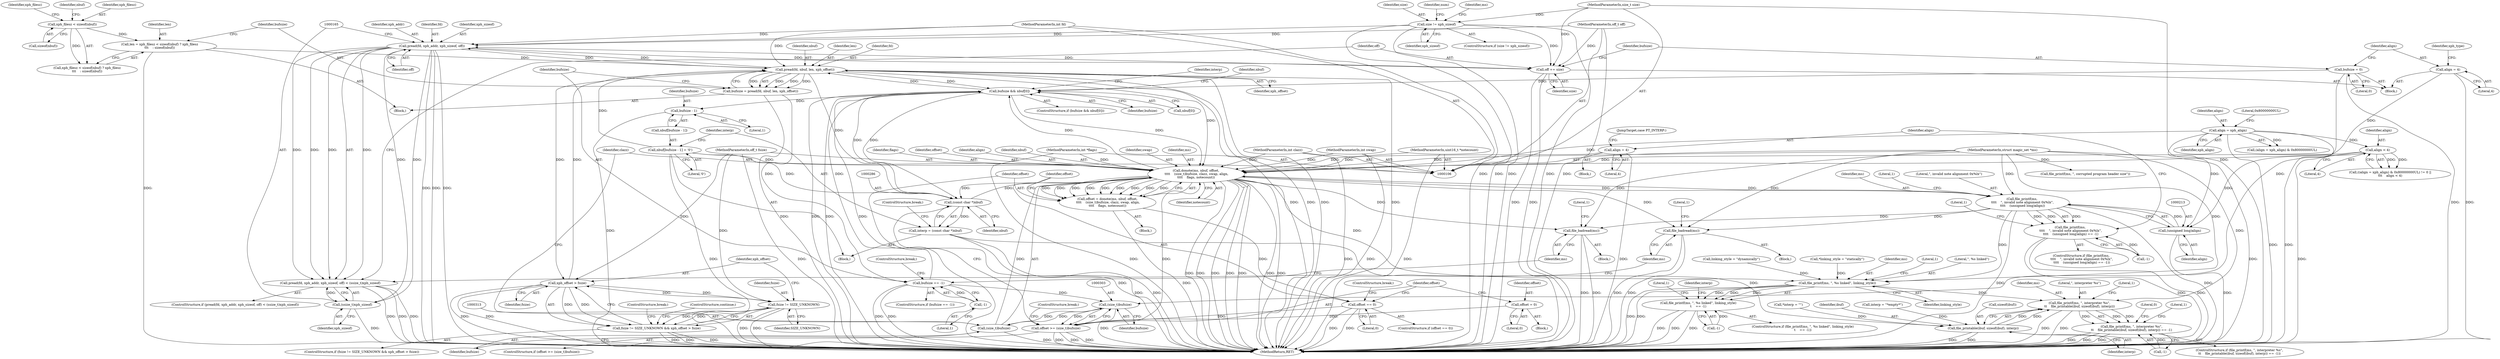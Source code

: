 digraph "0_file_ce90e05774dd77d86cfc8dfa6da57b32816841c4_4@API" {
"1000159" [label="(Call,pread(fd, xph_addr, xph_sizeof, off))"];
"1000236" [label="(Call,pread(fd, nbuf, len, xph_offset))"];
"1000159" [label="(Call,pread(fd, xph_addr, xph_sizeof, off))"];
"1000110" [label="(MethodParameterIn,int fd)"];
"1000164" [label="(Call,(ssize_t)xph_sizeof)"];
"1000136" [label="(Call,size != xph_sizeof)"];
"1000113" [label="(MethodParameterIn,size_t size)"];
"1000173" [label="(Call,off += size)"];
"1000111" [label="(MethodParameterIn,off_t off)"];
"1000270" [label="(Call,bufsize && nbuf[0])"];
"1000176" [label="(Call,bufsize = 0)"];
"1000242" [label="(Call,bufsize == -1)"];
"1000234" [label="(Call,bufsize = pread(fd, nbuf, len, xph_offset))"];
"1000244" [label="(Call,-1)"];
"1000308" [label="(Call,donote(ms, nbuf, offset,\n \t\t\t\t    (size_t)bufsize, clazz, swap, align,\n\t\t\t\t    flags, notecount))"];
"1000209" [label="(Call,file_printf(ms, \n\t\t\t\t    \", invalid note alignment 0x%lx\",\n\t\t\t\t    (unsigned long)align))"];
"1000107" [label="(MethodParameterIn,struct magic_set *ms)"];
"1000212" [label="(Call,(unsigned long)align)"];
"1000198" [label="(Call,align = xph_align)"];
"1000203" [label="(Call,align < 4)"];
"1000285" [label="(Call,(const char *)nbuf)"];
"1000276" [label="(Call,nbuf[bufsize - 1] = '\0')"];
"1000300" [label="(Call,offset >= (size_t)bufsize)"];
"1000294" [label="(Call,offset = 0)"];
"1000321" [label="(Call,offset == 0)"];
"1000306" [label="(Call,offset = donote(ms, nbuf, offset,\n \t\t\t\t    (size_t)bufsize, clazz, swap, align,\n\t\t\t\t    flags, notecount))"];
"1000302" [label="(Call,(size_t)bufsize)"];
"1000312" [label="(Call,(size_t)bufsize)"];
"1000108" [label="(MethodParameterIn,int clazz)"];
"1000109" [label="(MethodParameterIn,int swap)"];
"1000220" [label="(Call,align = 4)"];
"1000179" [label="(Call,align = 4)"];
"1000116" [label="(MethodParameterIn,int *flags)"];
"1000117" [label="(MethodParameterIn,uint16_t *notecount)"];
"1000224" [label="(Call,len = xph_filesz < sizeof(nbuf) ? xph_filesz\n\t\t\t    : sizeof(nbuf))"];
"1000227" [label="(Call,xph_filesz < sizeof(nbuf))"];
"1000259" [label="(Call,xph_offset > fsize)"];
"1000256" [label="(Call,fsize != SIZE_UNKNOWN)"];
"1000114" [label="(MethodParameterIn,off_t fsize)"];
"1000158" [label="(Call,pread(fd, xph_addr, xph_sizeof, off) < (ssize_t)xph_sizeof)"];
"1000279" [label="(Call,bufsize - 1)"];
"1000283" [label="(Call,interp = (const char *)nbuf)"];
"1000348" [label="(Call,file_printable(ibuf, sizeof(ibuf), interp))"];
"1000345" [label="(Call,file_printf(ms, \", interpreter %s\",\n\t\t    file_printable(ibuf, sizeof(ibuf), interp)))"];
"1000344" [label="(Call,file_printf(ms, \", interpreter %s\",\n\t\t    file_printable(ibuf, sizeof(ibuf), interp)) == -1)"];
"1000168" [label="(Call,file_badread(ms))"];
"1000208" [label="(Call,file_printf(ms, \n\t\t\t\t    \", invalid note alignment 0x%lx\",\n\t\t\t\t    (unsigned long)align) == -1)"];
"1000247" [label="(Call,file_badread(ms))"];
"1000330" [label="(Call,file_printf(ms, \", %s linked\", linking_style))"];
"1000329" [label="(Call,file_printf(ms, \", %s linked\", linking_style)\n\t    == -1)"];
"1000255" [label="(Call,fsize != SIZE_UNKNOWN && xph_offset > fsize)"];
"1000224" [label="(Call,len = xph_filesz < sizeof(nbuf) ? xph_filesz\n\t\t\t    : sizeof(nbuf))"];
"1000204" [label="(Identifier,align)"];
"1000283" [label="(Call,interp = (const char *)nbuf)"];
"1000227" [label="(Call,xph_filesz < sizeof(nbuf))"];
"1000177" [label="(Identifier,bufsize)"];
"1000241" [label="(ControlStructure,if (bufsize == -1))"];
"1000226" [label="(Call,xph_filesz < sizeof(nbuf) ? xph_filesz\n\t\t\t    : sizeof(nbuf))"];
"1000275" [label="(Block,)"];
"1000359" [label="(Literal,0)"];
"1000137" [label="(Identifier,size)"];
"1000279" [label="(Call,bufsize - 1)"];
"1000277" [label="(Call,nbuf[bufsize - 1])"];
"1000252" [label="(ControlStructure,break;)"];
"1000203" [label="(Call,align < 4)"];
"1000264" [label="(ControlStructure,break;)"];
"1000166" [label="(Identifier,xph_sizeof)"];
"1000257" [label="(Identifier,fsize)"];
"1000357" [label="(Literal,1)"];
"1000335" [label="(Literal,1)"];
"1000272" [label="(Call,nbuf[0])"];
"1000183" [label="(Identifier,xph_type)"];
"1000201" [label="(Literal,0x80000000UL)"];
"1000302" [label="(Call,(size_t)bufsize)"];
"1000233" [label="(Identifier,nbuf)"];
"1000301" [label="(Identifier,offset)"];
"1000135" [label="(ControlStructure,if (size != xph_sizeof))"];
"1000332" [label="(Literal,\", %s linked\")"];
"1000260" [label="(Identifier,xph_offset)"];
"1000175" [label="(Identifier,size)"];
"1000298" [label="(Block,)"];
"1000180" [label="(Identifier,align)"];
"1000312" [label="(Call,(size_t)bufsize)"];
"1000109" [label="(MethodParameterIn,int swap)"];
"1000225" [label="(Identifier,len)"];
"1000308" [label="(Call,donote(ms, nbuf, offset,\n \t\t\t\t    (size_t)bufsize, clazz, swap, align,\n\t\t\t\t    flags, notecount))"];
"1000172" [label="(Literal,1)"];
"1000246" [label="(Block,)"];
"1000179" [label="(Call,align = 4)"];
"1000322" [label="(Identifier,offset)"];
"1000181" [label="(Literal,4)"];
"1000316" [label="(Identifier,swap)"];
"1000270" [label="(Call,bufsize && nbuf[0])"];
"1000222" [label="(Literal,4)"];
"1000199" [label="(Identifier,align)"];
"1000209" [label="(Call,file_printf(ms, \n\t\t\t\t    \", invalid note alignment 0x%lx\",\n\t\t\t\t    (unsigned long)align))"];
"1000173" [label="(Call,off += size)"];
"1000116" [label="(MethodParameterIn,int *flags)"];
"1000258" [label="(Identifier,SIZE_UNKNOWN)"];
"1000330" [label="(Call,file_printf(ms, \", %s linked\", linking_style))"];
"1000299" [label="(ControlStructure,if (offset >= (size_t)bufsize))"];
"1000329" [label="(Call,file_printf(ms, \", %s linked\", linking_style)\n\t    == -1)"];
"1000168" [label="(Call,file_badread(ms))"];
"1000324" [label="(ControlStructure,break;)"];
"1000212" [label="(Call,(unsigned long)align)"];
"1000333" [label="(Identifier,linking_style)"];
"1000159" [label="(Call,pread(fd, xph_addr, xph_sizeof, off))"];
"1000198" [label="(Call,align = xph_align)"];
"1000261" [label="(Identifier,fsize)"];
"1000162" [label="(Identifier,xph_sizeof)"];
"1000138" [label="(Identifier,xph_sizeof)"];
"1000157" [label="(ControlStructure,if (pread(fd, xph_addr, xph_sizeof, off) < (ssize_t)xph_sizeof))"];
"1000341" [label="(Identifier,interp)"];
"1000229" [label="(Call,sizeof(nbuf))"];
"1000345" [label="(Call,file_printf(ms, \", interpreter %s\",\n\t\t    file_printable(ibuf, sizeof(ibuf), interp)))"];
"1000259" [label="(Call,xph_offset > fsize)"];
"1000117" [label="(MethodParameterIn,uint16_t *notecount)"];
"1000107" [label="(MethodParameterIn,struct magic_set *ms)"];
"1000235" [label="(Identifier,bufsize)"];
"1000306" [label="(Call,offset = donote(ms, nbuf, offset,\n \t\t\t\t    (size_t)bufsize, clazz, swap, align,\n\t\t\t\t    flags, notecount))"];
"1000245" [label="(Literal,1)"];
"1000242" [label="(Call,bufsize == -1)"];
"1000284" [label="(Identifier,interp)"];
"1000282" [label="(Literal,'\0')"];
"1000323" [label="(Literal,0)"];
"1000352" [label="(Identifier,interp)"];
"1000228" [label="(Identifier,xph_filesz)"];
"1000153" [label="(Identifier,num)"];
"1000300" [label="(Call,offset >= (size_t)bufsize)"];
"1000287" [label="(Identifier,nbuf)"];
"1000350" [label="(Call,sizeof(ibuf))"];
"1000334" [label="(Call,-1)"];
"1000305" [label="(ControlStructure,break;)"];
"1000216" [label="(Literal,1)"];
"1000169" [label="(Identifier,ms)"];
"1000263" [label="(ControlStructure,continue;)"];
"1000143" [label="(Identifier,ms)"];
"1000161" [label="(Identifier,xph_addr)"];
"1000267" [label="(Block,)"];
"1000254" [label="(ControlStructure,if (fsize != SIZE_UNKNOWN && xph_offset > fsize))"];
"1000114" [label="(MethodParameterIn,off_t fsize)"];
"1000285" [label="(Call,(const char *)nbuf)"];
"1000200" [label="(Identifier,xph_align)"];
"1000186" [label="(Call,linking_style = \"dynamically\")"];
"1000184" [label="(Block,)"];
"1000309" [label="(Identifier,ms)"];
"1000195" [label="(Call,((align = xph_align) & 0x80000000UL) != 0 ||\n\t\t\t    align < 4)"];
"1000343" [label="(ControlStructure,if (file_printf(ms, \", interpreter %s\",\n\t\t    file_printable(ibuf, sizeof(ibuf), interp)) == -1))"];
"1000314" [label="(Identifier,bufsize)"];
"1000142" [label="(Call,file_printf(ms, \", corrupted program header size\"))"];
"1000292" [label="(ControlStructure,break;)"];
"1000110" [label="(MethodParameterIn,int fd)"];
"1000269" [label="(ControlStructure,if (bufsize && nbuf[0]))"];
"1000315" [label="(Identifier,clazz)"];
"1000240" [label="(Identifier,xph_offset)"];
"1000211" [label="(Literal,\", invalid note alignment 0x%lx\")"];
"1000234" [label="(Call,bufsize = pread(fd, nbuf, len, xph_offset))"];
"1000344" [label="(Call,file_printf(ms, \", interpreter %s\",\n\t\t    file_printable(ibuf, sizeof(ibuf), interp)) == -1)"];
"1000108" [label="(MethodParameterIn,int clazz)"];
"1000197" [label="(Call,(align = xph_align) & 0x80000000UL)"];
"1000126" [label="(Call,*interp = \"\")"];
"1000248" [label="(Identifier,ms)"];
"1000244" [label="(Call,-1)"];
"1000318" [label="(Identifier,flags)"];
"1000176" [label="(Call,bufsize = 0)"];
"1000290" [label="(Identifier,interp)"];
"1000158" [label="(Call,pread(fd, xph_addr, xph_sizeof, off) < (ssize_t)xph_sizeof)"];
"1000346" [label="(Identifier,ms)"];
"1000271" [label="(Identifier,bufsize)"];
"1000163" [label="(Identifier,off)"];
"1000238" [label="(Identifier,nbuf)"];
"1000349" [label="(Identifier,ibuf)"];
"1000223" [label="(JumpTarget,case PT_INTERP:)"];
"1000304" [label="(Identifier,bufsize)"];
"1000122" [label="(Call,*linking_style = \"statically\")"];
"1000276" [label="(Call,nbuf[bufsize - 1] = '\0')"];
"1000207" [label="(ControlStructure,if (file_printf(ms, \n\t\t\t\t    \", invalid note alignment 0x%lx\",\n\t\t\t\t    (unsigned long)align) == -1))"];
"1000320" [label="(ControlStructure,if (offset == 0))"];
"1000347" [label="(Literal,\", interpreter %s\")"];
"1000255" [label="(Call,fsize != SIZE_UNKNOWN && xph_offset > fsize)"];
"1000294" [label="(Call,offset = 0)"];
"1000338" [label="(Literal,1)"];
"1000289" [label="(Call,interp = \"*empty*\")"];
"1000239" [label="(Identifier,len)"];
"1000156" [label="(Block,)"];
"1000280" [label="(Identifier,bufsize)"];
"1000348" [label="(Call,file_printable(ibuf, sizeof(ibuf), interp))"];
"1000321" [label="(Call,offset == 0)"];
"1000220" [label="(Call,align = 4)"];
"1000210" [label="(Identifier,ms)"];
"1000295" [label="(Identifier,offset)"];
"1000296" [label="(Literal,0)"];
"1000247" [label="(Call,file_badread(ms))"];
"1000354" [label="(Literal,1)"];
"1000164" [label="(Call,(ssize_t)xph_sizeof)"];
"1000174" [label="(Identifier,off)"];
"1000251" [label="(Literal,1)"];
"1000256" [label="(Call,fsize != SIZE_UNKNOWN)"];
"1000219" [label="(Literal,1)"];
"1000311" [label="(Identifier,offset)"];
"1000214" [label="(Identifier,align)"];
"1000178" [label="(Literal,0)"];
"1000281" [label="(Literal,1)"];
"1000205" [label="(Literal,4)"];
"1000236" [label="(Call,pread(fd, nbuf, len, xph_offset))"];
"1000328" [label="(ControlStructure,if (file_printf(ms, \", %s linked\", linking_style)\n\t    == -1))"];
"1000111" [label="(MethodParameterIn,off_t off)"];
"1000221" [label="(Identifier,align)"];
"1000231" [label="(Identifier,xph_filesz)"];
"1000215" [label="(Call,-1)"];
"1000237" [label="(Identifier,fd)"];
"1000206" [label="(Block,)"];
"1000319" [label="(Identifier,notecount)"];
"1000331" [label="(Identifier,ms)"];
"1000113" [label="(MethodParameterIn,size_t size)"];
"1000243" [label="(Identifier,bufsize)"];
"1000360" [label="(MethodReturn,RET)"];
"1000317" [label="(Identifier,align)"];
"1000208" [label="(Call,file_printf(ms, \n\t\t\t\t    \", invalid note alignment 0x%lx\",\n\t\t\t\t    (unsigned long)align) == -1)"];
"1000278" [label="(Identifier,nbuf)"];
"1000160" [label="(Identifier,fd)"];
"1000307" [label="(Identifier,offset)"];
"1000353" [label="(Call,-1)"];
"1000167" [label="(Block,)"];
"1000310" [label="(Identifier,nbuf)"];
"1000136" [label="(Call,size != xph_sizeof)"];
"1000159" -> "1000158"  [label="AST: "];
"1000159" -> "1000163"  [label="CFG: "];
"1000160" -> "1000159"  [label="AST: "];
"1000161" -> "1000159"  [label="AST: "];
"1000162" -> "1000159"  [label="AST: "];
"1000163" -> "1000159"  [label="AST: "];
"1000165" -> "1000159"  [label="CFG: "];
"1000159" -> "1000360"  [label="DDG: "];
"1000159" -> "1000360"  [label="DDG: "];
"1000159" -> "1000360"  [label="DDG: "];
"1000159" -> "1000158"  [label="DDG: "];
"1000159" -> "1000158"  [label="DDG: "];
"1000159" -> "1000158"  [label="DDG: "];
"1000159" -> "1000158"  [label="DDG: "];
"1000236" -> "1000159"  [label="DDG: "];
"1000110" -> "1000159"  [label="DDG: "];
"1000164" -> "1000159"  [label="DDG: "];
"1000136" -> "1000159"  [label="DDG: "];
"1000173" -> "1000159"  [label="DDG: "];
"1000111" -> "1000159"  [label="DDG: "];
"1000159" -> "1000164"  [label="DDG: "];
"1000159" -> "1000173"  [label="DDG: "];
"1000159" -> "1000236"  [label="DDG: "];
"1000236" -> "1000234"  [label="AST: "];
"1000236" -> "1000240"  [label="CFG: "];
"1000237" -> "1000236"  [label="AST: "];
"1000238" -> "1000236"  [label="AST: "];
"1000239" -> "1000236"  [label="AST: "];
"1000240" -> "1000236"  [label="AST: "];
"1000234" -> "1000236"  [label="CFG: "];
"1000236" -> "1000360"  [label="DDG: "];
"1000236" -> "1000360"  [label="DDG: "];
"1000236" -> "1000360"  [label="DDG: "];
"1000236" -> "1000360"  [label="DDG: "];
"1000236" -> "1000234"  [label="DDG: "];
"1000236" -> "1000234"  [label="DDG: "];
"1000236" -> "1000234"  [label="DDG: "];
"1000236" -> "1000234"  [label="DDG: "];
"1000110" -> "1000236"  [label="DDG: "];
"1000270" -> "1000236"  [label="DDG: "];
"1000276" -> "1000236"  [label="DDG: "];
"1000224" -> "1000236"  [label="DDG: "];
"1000259" -> "1000236"  [label="DDG: "];
"1000236" -> "1000259"  [label="DDG: "];
"1000236" -> "1000270"  [label="DDG: "];
"1000236" -> "1000285"  [label="DDG: "];
"1000236" -> "1000308"  [label="DDG: "];
"1000110" -> "1000106"  [label="AST: "];
"1000110" -> "1000360"  [label="DDG: "];
"1000164" -> "1000158"  [label="AST: "];
"1000164" -> "1000166"  [label="CFG: "];
"1000165" -> "1000164"  [label="AST: "];
"1000166" -> "1000164"  [label="AST: "];
"1000158" -> "1000164"  [label="CFG: "];
"1000164" -> "1000360"  [label="DDG: "];
"1000164" -> "1000158"  [label="DDG: "];
"1000136" -> "1000135"  [label="AST: "];
"1000136" -> "1000138"  [label="CFG: "];
"1000137" -> "1000136"  [label="AST: "];
"1000138" -> "1000136"  [label="AST: "];
"1000143" -> "1000136"  [label="CFG: "];
"1000153" -> "1000136"  [label="CFG: "];
"1000136" -> "1000360"  [label="DDG: "];
"1000136" -> "1000360"  [label="DDG: "];
"1000136" -> "1000360"  [label="DDG: "];
"1000113" -> "1000136"  [label="DDG: "];
"1000136" -> "1000173"  [label="DDG: "];
"1000113" -> "1000106"  [label="AST: "];
"1000113" -> "1000360"  [label="DDG: "];
"1000113" -> "1000173"  [label="DDG: "];
"1000173" -> "1000156"  [label="AST: "];
"1000173" -> "1000175"  [label="CFG: "];
"1000174" -> "1000173"  [label="AST: "];
"1000175" -> "1000173"  [label="AST: "];
"1000177" -> "1000173"  [label="CFG: "];
"1000173" -> "1000360"  [label="DDG: "];
"1000173" -> "1000360"  [label="DDG: "];
"1000111" -> "1000173"  [label="DDG: "];
"1000111" -> "1000106"  [label="AST: "];
"1000111" -> "1000360"  [label="DDG: "];
"1000270" -> "1000269"  [label="AST: "];
"1000270" -> "1000271"  [label="CFG: "];
"1000270" -> "1000272"  [label="CFG: "];
"1000271" -> "1000270"  [label="AST: "];
"1000272" -> "1000270"  [label="AST: "];
"1000278" -> "1000270"  [label="CFG: "];
"1000290" -> "1000270"  [label="CFG: "];
"1000270" -> "1000360"  [label="DDG: "];
"1000270" -> "1000360"  [label="DDG: "];
"1000270" -> "1000360"  [label="DDG: "];
"1000176" -> "1000270"  [label="DDG: "];
"1000242" -> "1000270"  [label="DDG: "];
"1000308" -> "1000270"  [label="DDG: "];
"1000285" -> "1000270"  [label="DDG: "];
"1000270" -> "1000279"  [label="DDG: "];
"1000270" -> "1000285"  [label="DDG: "];
"1000270" -> "1000308"  [label="DDG: "];
"1000176" -> "1000156"  [label="AST: "];
"1000176" -> "1000178"  [label="CFG: "];
"1000177" -> "1000176"  [label="AST: "];
"1000178" -> "1000176"  [label="AST: "];
"1000180" -> "1000176"  [label="CFG: "];
"1000176" -> "1000360"  [label="DDG: "];
"1000176" -> "1000302"  [label="DDG: "];
"1000242" -> "1000241"  [label="AST: "];
"1000242" -> "1000244"  [label="CFG: "];
"1000243" -> "1000242"  [label="AST: "];
"1000244" -> "1000242"  [label="AST: "];
"1000248" -> "1000242"  [label="CFG: "];
"1000252" -> "1000242"  [label="CFG: "];
"1000242" -> "1000360"  [label="DDG: "];
"1000242" -> "1000360"  [label="DDG: "];
"1000234" -> "1000242"  [label="DDG: "];
"1000244" -> "1000242"  [label="DDG: "];
"1000242" -> "1000302"  [label="DDG: "];
"1000234" -> "1000184"  [label="AST: "];
"1000235" -> "1000234"  [label="AST: "];
"1000243" -> "1000234"  [label="CFG: "];
"1000234" -> "1000360"  [label="DDG: "];
"1000244" -> "1000245"  [label="CFG: "];
"1000245" -> "1000244"  [label="AST: "];
"1000308" -> "1000306"  [label="AST: "];
"1000308" -> "1000319"  [label="CFG: "];
"1000309" -> "1000308"  [label="AST: "];
"1000310" -> "1000308"  [label="AST: "];
"1000311" -> "1000308"  [label="AST: "];
"1000312" -> "1000308"  [label="AST: "];
"1000315" -> "1000308"  [label="AST: "];
"1000316" -> "1000308"  [label="AST: "];
"1000317" -> "1000308"  [label="AST: "];
"1000318" -> "1000308"  [label="AST: "];
"1000319" -> "1000308"  [label="AST: "];
"1000306" -> "1000308"  [label="CFG: "];
"1000308" -> "1000360"  [label="DDG: "];
"1000308" -> "1000360"  [label="DDG: "];
"1000308" -> "1000360"  [label="DDG: "];
"1000308" -> "1000360"  [label="DDG: "];
"1000308" -> "1000360"  [label="DDG: "];
"1000308" -> "1000360"  [label="DDG: "];
"1000308" -> "1000360"  [label="DDG: "];
"1000308" -> "1000168"  [label="DDG: "];
"1000308" -> "1000209"  [label="DDG: "];
"1000308" -> "1000247"  [label="DDG: "];
"1000308" -> "1000285"  [label="DDG: "];
"1000308" -> "1000306"  [label="DDG: "];
"1000308" -> "1000306"  [label="DDG: "];
"1000308" -> "1000306"  [label="DDG: "];
"1000308" -> "1000306"  [label="DDG: "];
"1000308" -> "1000306"  [label="DDG: "];
"1000308" -> "1000306"  [label="DDG: "];
"1000308" -> "1000306"  [label="DDG: "];
"1000308" -> "1000306"  [label="DDG: "];
"1000308" -> "1000306"  [label="DDG: "];
"1000209" -> "1000308"  [label="DDG: "];
"1000107" -> "1000308"  [label="DDG: "];
"1000285" -> "1000308"  [label="DDG: "];
"1000276" -> "1000308"  [label="DDG: "];
"1000300" -> "1000308"  [label="DDG: "];
"1000312" -> "1000308"  [label="DDG: "];
"1000108" -> "1000308"  [label="DDG: "];
"1000109" -> "1000308"  [label="DDG: "];
"1000220" -> "1000308"  [label="DDG: "];
"1000179" -> "1000308"  [label="DDG: "];
"1000198" -> "1000308"  [label="DDG: "];
"1000203" -> "1000308"  [label="DDG: "];
"1000116" -> "1000308"  [label="DDG: "];
"1000117" -> "1000308"  [label="DDG: "];
"1000308" -> "1000330"  [label="DDG: "];
"1000209" -> "1000208"  [label="AST: "];
"1000209" -> "1000212"  [label="CFG: "];
"1000210" -> "1000209"  [label="AST: "];
"1000211" -> "1000209"  [label="AST: "];
"1000212" -> "1000209"  [label="AST: "];
"1000216" -> "1000209"  [label="CFG: "];
"1000209" -> "1000360"  [label="DDG: "];
"1000209" -> "1000360"  [label="DDG: "];
"1000209" -> "1000168"  [label="DDG: "];
"1000209" -> "1000208"  [label="DDG: "];
"1000209" -> "1000208"  [label="DDG: "];
"1000209" -> "1000208"  [label="DDG: "];
"1000107" -> "1000209"  [label="DDG: "];
"1000212" -> "1000209"  [label="DDG: "];
"1000209" -> "1000247"  [label="DDG: "];
"1000209" -> "1000330"  [label="DDG: "];
"1000107" -> "1000106"  [label="AST: "];
"1000107" -> "1000360"  [label="DDG: "];
"1000107" -> "1000142"  [label="DDG: "];
"1000107" -> "1000168"  [label="DDG: "];
"1000107" -> "1000247"  [label="DDG: "];
"1000107" -> "1000330"  [label="DDG: "];
"1000107" -> "1000345"  [label="DDG: "];
"1000212" -> "1000214"  [label="CFG: "];
"1000213" -> "1000212"  [label="AST: "];
"1000214" -> "1000212"  [label="AST: "];
"1000212" -> "1000360"  [label="DDG: "];
"1000198" -> "1000212"  [label="DDG: "];
"1000203" -> "1000212"  [label="DDG: "];
"1000198" -> "1000197"  [label="AST: "];
"1000198" -> "1000200"  [label="CFG: "];
"1000199" -> "1000198"  [label="AST: "];
"1000200" -> "1000198"  [label="AST: "];
"1000201" -> "1000198"  [label="CFG: "];
"1000198" -> "1000360"  [label="DDG: "];
"1000198" -> "1000360"  [label="DDG: "];
"1000198" -> "1000197"  [label="DDG: "];
"1000198" -> "1000203"  [label="DDG: "];
"1000203" -> "1000195"  [label="AST: "];
"1000203" -> "1000205"  [label="CFG: "];
"1000204" -> "1000203"  [label="AST: "];
"1000205" -> "1000203"  [label="AST: "];
"1000195" -> "1000203"  [label="CFG: "];
"1000203" -> "1000360"  [label="DDG: "];
"1000203" -> "1000195"  [label="DDG: "];
"1000203" -> "1000195"  [label="DDG: "];
"1000285" -> "1000283"  [label="AST: "];
"1000285" -> "1000287"  [label="CFG: "];
"1000286" -> "1000285"  [label="AST: "];
"1000287" -> "1000285"  [label="AST: "];
"1000283" -> "1000285"  [label="CFG: "];
"1000285" -> "1000360"  [label="DDG: "];
"1000285" -> "1000283"  [label="DDG: "];
"1000276" -> "1000285"  [label="DDG: "];
"1000276" -> "1000275"  [label="AST: "];
"1000276" -> "1000282"  [label="CFG: "];
"1000277" -> "1000276"  [label="AST: "];
"1000282" -> "1000276"  [label="AST: "];
"1000284" -> "1000276"  [label="CFG: "];
"1000276" -> "1000360"  [label="DDG: "];
"1000300" -> "1000299"  [label="AST: "];
"1000300" -> "1000302"  [label="CFG: "];
"1000301" -> "1000300"  [label="AST: "];
"1000302" -> "1000300"  [label="AST: "];
"1000305" -> "1000300"  [label="CFG: "];
"1000307" -> "1000300"  [label="CFG: "];
"1000300" -> "1000360"  [label="DDG: "];
"1000300" -> "1000360"  [label="DDG: "];
"1000300" -> "1000360"  [label="DDG: "];
"1000294" -> "1000300"  [label="DDG: "];
"1000321" -> "1000300"  [label="DDG: "];
"1000302" -> "1000300"  [label="DDG: "];
"1000294" -> "1000267"  [label="AST: "];
"1000294" -> "1000296"  [label="CFG: "];
"1000295" -> "1000294"  [label="AST: "];
"1000296" -> "1000294"  [label="AST: "];
"1000301" -> "1000294"  [label="CFG: "];
"1000321" -> "1000320"  [label="AST: "];
"1000321" -> "1000323"  [label="CFG: "];
"1000322" -> "1000321"  [label="AST: "];
"1000323" -> "1000321"  [label="AST: "];
"1000301" -> "1000321"  [label="CFG: "];
"1000324" -> "1000321"  [label="CFG: "];
"1000321" -> "1000360"  [label="DDG: "];
"1000321" -> "1000360"  [label="DDG: "];
"1000306" -> "1000321"  [label="DDG: "];
"1000306" -> "1000298"  [label="AST: "];
"1000307" -> "1000306"  [label="AST: "];
"1000322" -> "1000306"  [label="CFG: "];
"1000306" -> "1000360"  [label="DDG: "];
"1000302" -> "1000304"  [label="CFG: "];
"1000303" -> "1000302"  [label="AST: "];
"1000304" -> "1000302"  [label="AST: "];
"1000302" -> "1000360"  [label="DDG: "];
"1000312" -> "1000302"  [label="DDG: "];
"1000302" -> "1000312"  [label="DDG: "];
"1000312" -> "1000314"  [label="CFG: "];
"1000313" -> "1000312"  [label="AST: "];
"1000314" -> "1000312"  [label="AST: "];
"1000315" -> "1000312"  [label="CFG: "];
"1000312" -> "1000360"  [label="DDG: "];
"1000108" -> "1000106"  [label="AST: "];
"1000108" -> "1000360"  [label="DDG: "];
"1000109" -> "1000106"  [label="AST: "];
"1000109" -> "1000360"  [label="DDG: "];
"1000220" -> "1000206"  [label="AST: "];
"1000220" -> "1000222"  [label="CFG: "];
"1000221" -> "1000220"  [label="AST: "];
"1000222" -> "1000220"  [label="AST: "];
"1000223" -> "1000220"  [label="CFG: "];
"1000220" -> "1000360"  [label="DDG: "];
"1000179" -> "1000156"  [label="AST: "];
"1000179" -> "1000181"  [label="CFG: "];
"1000180" -> "1000179"  [label="AST: "];
"1000181" -> "1000179"  [label="AST: "];
"1000183" -> "1000179"  [label="CFG: "];
"1000179" -> "1000360"  [label="DDG: "];
"1000116" -> "1000106"  [label="AST: "];
"1000116" -> "1000360"  [label="DDG: "];
"1000117" -> "1000106"  [label="AST: "];
"1000117" -> "1000360"  [label="DDG: "];
"1000224" -> "1000184"  [label="AST: "];
"1000224" -> "1000226"  [label="CFG: "];
"1000225" -> "1000224"  [label="AST: "];
"1000226" -> "1000224"  [label="AST: "];
"1000235" -> "1000224"  [label="CFG: "];
"1000224" -> "1000360"  [label="DDG: "];
"1000227" -> "1000224"  [label="DDG: "];
"1000227" -> "1000226"  [label="AST: "];
"1000227" -> "1000229"  [label="CFG: "];
"1000228" -> "1000227"  [label="AST: "];
"1000229" -> "1000227"  [label="AST: "];
"1000231" -> "1000227"  [label="CFG: "];
"1000233" -> "1000227"  [label="CFG: "];
"1000227" -> "1000226"  [label="DDG: "];
"1000259" -> "1000255"  [label="AST: "];
"1000259" -> "1000261"  [label="CFG: "];
"1000260" -> "1000259"  [label="AST: "];
"1000261" -> "1000259"  [label="AST: "];
"1000255" -> "1000259"  [label="CFG: "];
"1000259" -> "1000360"  [label="DDG: "];
"1000259" -> "1000360"  [label="DDG: "];
"1000259" -> "1000256"  [label="DDG: "];
"1000259" -> "1000255"  [label="DDG: "];
"1000259" -> "1000255"  [label="DDG: "];
"1000256" -> "1000259"  [label="DDG: "];
"1000114" -> "1000259"  [label="DDG: "];
"1000256" -> "1000255"  [label="AST: "];
"1000256" -> "1000258"  [label="CFG: "];
"1000257" -> "1000256"  [label="AST: "];
"1000258" -> "1000256"  [label="AST: "];
"1000260" -> "1000256"  [label="CFG: "];
"1000255" -> "1000256"  [label="CFG: "];
"1000256" -> "1000360"  [label="DDG: "];
"1000256" -> "1000360"  [label="DDG: "];
"1000256" -> "1000255"  [label="DDG: "];
"1000256" -> "1000255"  [label="DDG: "];
"1000114" -> "1000256"  [label="DDG: "];
"1000114" -> "1000106"  [label="AST: "];
"1000114" -> "1000360"  [label="DDG: "];
"1000158" -> "1000157"  [label="AST: "];
"1000169" -> "1000158"  [label="CFG: "];
"1000174" -> "1000158"  [label="CFG: "];
"1000158" -> "1000360"  [label="DDG: "];
"1000158" -> "1000360"  [label="DDG: "];
"1000158" -> "1000360"  [label="DDG: "];
"1000279" -> "1000277"  [label="AST: "];
"1000279" -> "1000281"  [label="CFG: "];
"1000280" -> "1000279"  [label="AST: "];
"1000281" -> "1000279"  [label="AST: "];
"1000277" -> "1000279"  [label="CFG: "];
"1000279" -> "1000360"  [label="DDG: "];
"1000283" -> "1000275"  [label="AST: "];
"1000284" -> "1000283"  [label="AST: "];
"1000292" -> "1000283"  [label="CFG: "];
"1000283" -> "1000360"  [label="DDG: "];
"1000283" -> "1000360"  [label="DDG: "];
"1000283" -> "1000348"  [label="DDG: "];
"1000348" -> "1000345"  [label="AST: "];
"1000348" -> "1000352"  [label="CFG: "];
"1000349" -> "1000348"  [label="AST: "];
"1000350" -> "1000348"  [label="AST: "];
"1000352" -> "1000348"  [label="AST: "];
"1000345" -> "1000348"  [label="CFG: "];
"1000348" -> "1000360"  [label="DDG: "];
"1000348" -> "1000360"  [label="DDG: "];
"1000348" -> "1000345"  [label="DDG: "];
"1000348" -> "1000345"  [label="DDG: "];
"1000289" -> "1000348"  [label="DDG: "];
"1000126" -> "1000348"  [label="DDG: "];
"1000345" -> "1000344"  [label="AST: "];
"1000346" -> "1000345"  [label="AST: "];
"1000347" -> "1000345"  [label="AST: "];
"1000354" -> "1000345"  [label="CFG: "];
"1000345" -> "1000360"  [label="DDG: "];
"1000345" -> "1000360"  [label="DDG: "];
"1000345" -> "1000344"  [label="DDG: "];
"1000345" -> "1000344"  [label="DDG: "];
"1000345" -> "1000344"  [label="DDG: "];
"1000330" -> "1000345"  [label="DDG: "];
"1000344" -> "1000343"  [label="AST: "];
"1000344" -> "1000353"  [label="CFG: "];
"1000353" -> "1000344"  [label="AST: "];
"1000357" -> "1000344"  [label="CFG: "];
"1000359" -> "1000344"  [label="CFG: "];
"1000344" -> "1000360"  [label="DDG: "];
"1000344" -> "1000360"  [label="DDG: "];
"1000344" -> "1000360"  [label="DDG: "];
"1000353" -> "1000344"  [label="DDG: "];
"1000168" -> "1000167"  [label="AST: "];
"1000168" -> "1000169"  [label="CFG: "];
"1000169" -> "1000168"  [label="AST: "];
"1000172" -> "1000168"  [label="CFG: "];
"1000168" -> "1000360"  [label="DDG: "];
"1000168" -> "1000360"  [label="DDG: "];
"1000208" -> "1000207"  [label="AST: "];
"1000208" -> "1000215"  [label="CFG: "];
"1000215" -> "1000208"  [label="AST: "];
"1000219" -> "1000208"  [label="CFG: "];
"1000221" -> "1000208"  [label="CFG: "];
"1000208" -> "1000360"  [label="DDG: "];
"1000208" -> "1000360"  [label="DDG: "];
"1000215" -> "1000208"  [label="DDG: "];
"1000247" -> "1000246"  [label="AST: "];
"1000247" -> "1000248"  [label="CFG: "];
"1000248" -> "1000247"  [label="AST: "];
"1000251" -> "1000247"  [label="CFG: "];
"1000247" -> "1000360"  [label="DDG: "];
"1000247" -> "1000360"  [label="DDG: "];
"1000330" -> "1000329"  [label="AST: "];
"1000330" -> "1000333"  [label="CFG: "];
"1000331" -> "1000330"  [label="AST: "];
"1000332" -> "1000330"  [label="AST: "];
"1000333" -> "1000330"  [label="AST: "];
"1000335" -> "1000330"  [label="CFG: "];
"1000330" -> "1000360"  [label="DDG: "];
"1000330" -> "1000360"  [label="DDG: "];
"1000330" -> "1000329"  [label="DDG: "];
"1000330" -> "1000329"  [label="DDG: "];
"1000330" -> "1000329"  [label="DDG: "];
"1000186" -> "1000330"  [label="DDG: "];
"1000122" -> "1000330"  [label="DDG: "];
"1000329" -> "1000328"  [label="AST: "];
"1000329" -> "1000334"  [label="CFG: "];
"1000334" -> "1000329"  [label="AST: "];
"1000338" -> "1000329"  [label="CFG: "];
"1000341" -> "1000329"  [label="CFG: "];
"1000329" -> "1000360"  [label="DDG: "];
"1000329" -> "1000360"  [label="DDG: "];
"1000329" -> "1000360"  [label="DDG: "];
"1000334" -> "1000329"  [label="DDG: "];
"1000255" -> "1000254"  [label="AST: "];
"1000263" -> "1000255"  [label="CFG: "];
"1000264" -> "1000255"  [label="CFG: "];
"1000255" -> "1000360"  [label="DDG: "];
"1000255" -> "1000360"  [label="DDG: "];
"1000255" -> "1000360"  [label="DDG: "];
}
